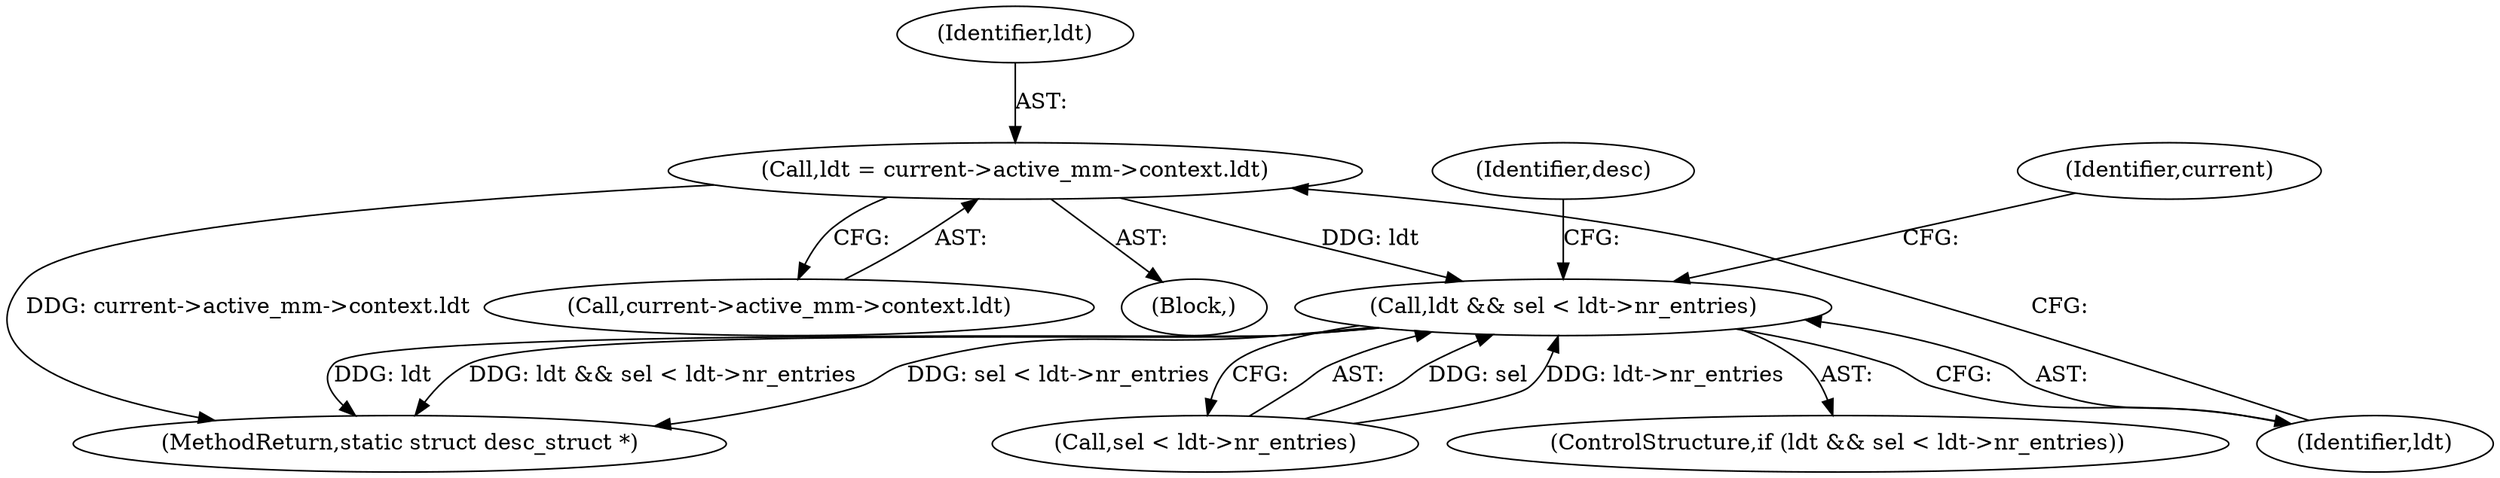 digraph "1_linux_de9f869616dd95e95c00bdd6b0fcd3421e8a4323@pointer" {
"1000133" [label="(Call,ldt = current->active_mm->context.ldt)"];
"1000143" [label="(Call,ldt && sel < ldt->nr_entries)"];
"1000145" [label="(Call,sel < ldt->nr_entries)"];
"1000135" [label="(Call,current->active_mm->context.ldt)"];
"1000151" [label="(Identifier,desc)"];
"1000196" [label="(MethodReturn,static struct desc_struct *)"];
"1000142" [label="(ControlStructure,if (ldt && sel < ldt->nr_entries))"];
"1000163" [label="(Identifier,current)"];
"1000144" [label="(Identifier,ldt)"];
"1000133" [label="(Call,ldt = current->active_mm->context.ldt)"];
"1000115" [label="(Block,)"];
"1000143" [label="(Call,ldt && sel < ldt->nr_entries)"];
"1000134" [label="(Identifier,ldt)"];
"1000133" -> "1000115"  [label="AST: "];
"1000133" -> "1000135"  [label="CFG: "];
"1000134" -> "1000133"  [label="AST: "];
"1000135" -> "1000133"  [label="AST: "];
"1000144" -> "1000133"  [label="CFG: "];
"1000133" -> "1000196"  [label="DDG: current->active_mm->context.ldt"];
"1000133" -> "1000143"  [label="DDG: ldt"];
"1000143" -> "1000142"  [label="AST: "];
"1000143" -> "1000144"  [label="CFG: "];
"1000143" -> "1000145"  [label="CFG: "];
"1000144" -> "1000143"  [label="AST: "];
"1000145" -> "1000143"  [label="AST: "];
"1000151" -> "1000143"  [label="CFG: "];
"1000163" -> "1000143"  [label="CFG: "];
"1000143" -> "1000196"  [label="DDG: ldt"];
"1000143" -> "1000196"  [label="DDG: ldt && sel < ldt->nr_entries"];
"1000143" -> "1000196"  [label="DDG: sel < ldt->nr_entries"];
"1000145" -> "1000143"  [label="DDG: sel"];
"1000145" -> "1000143"  [label="DDG: ldt->nr_entries"];
}
